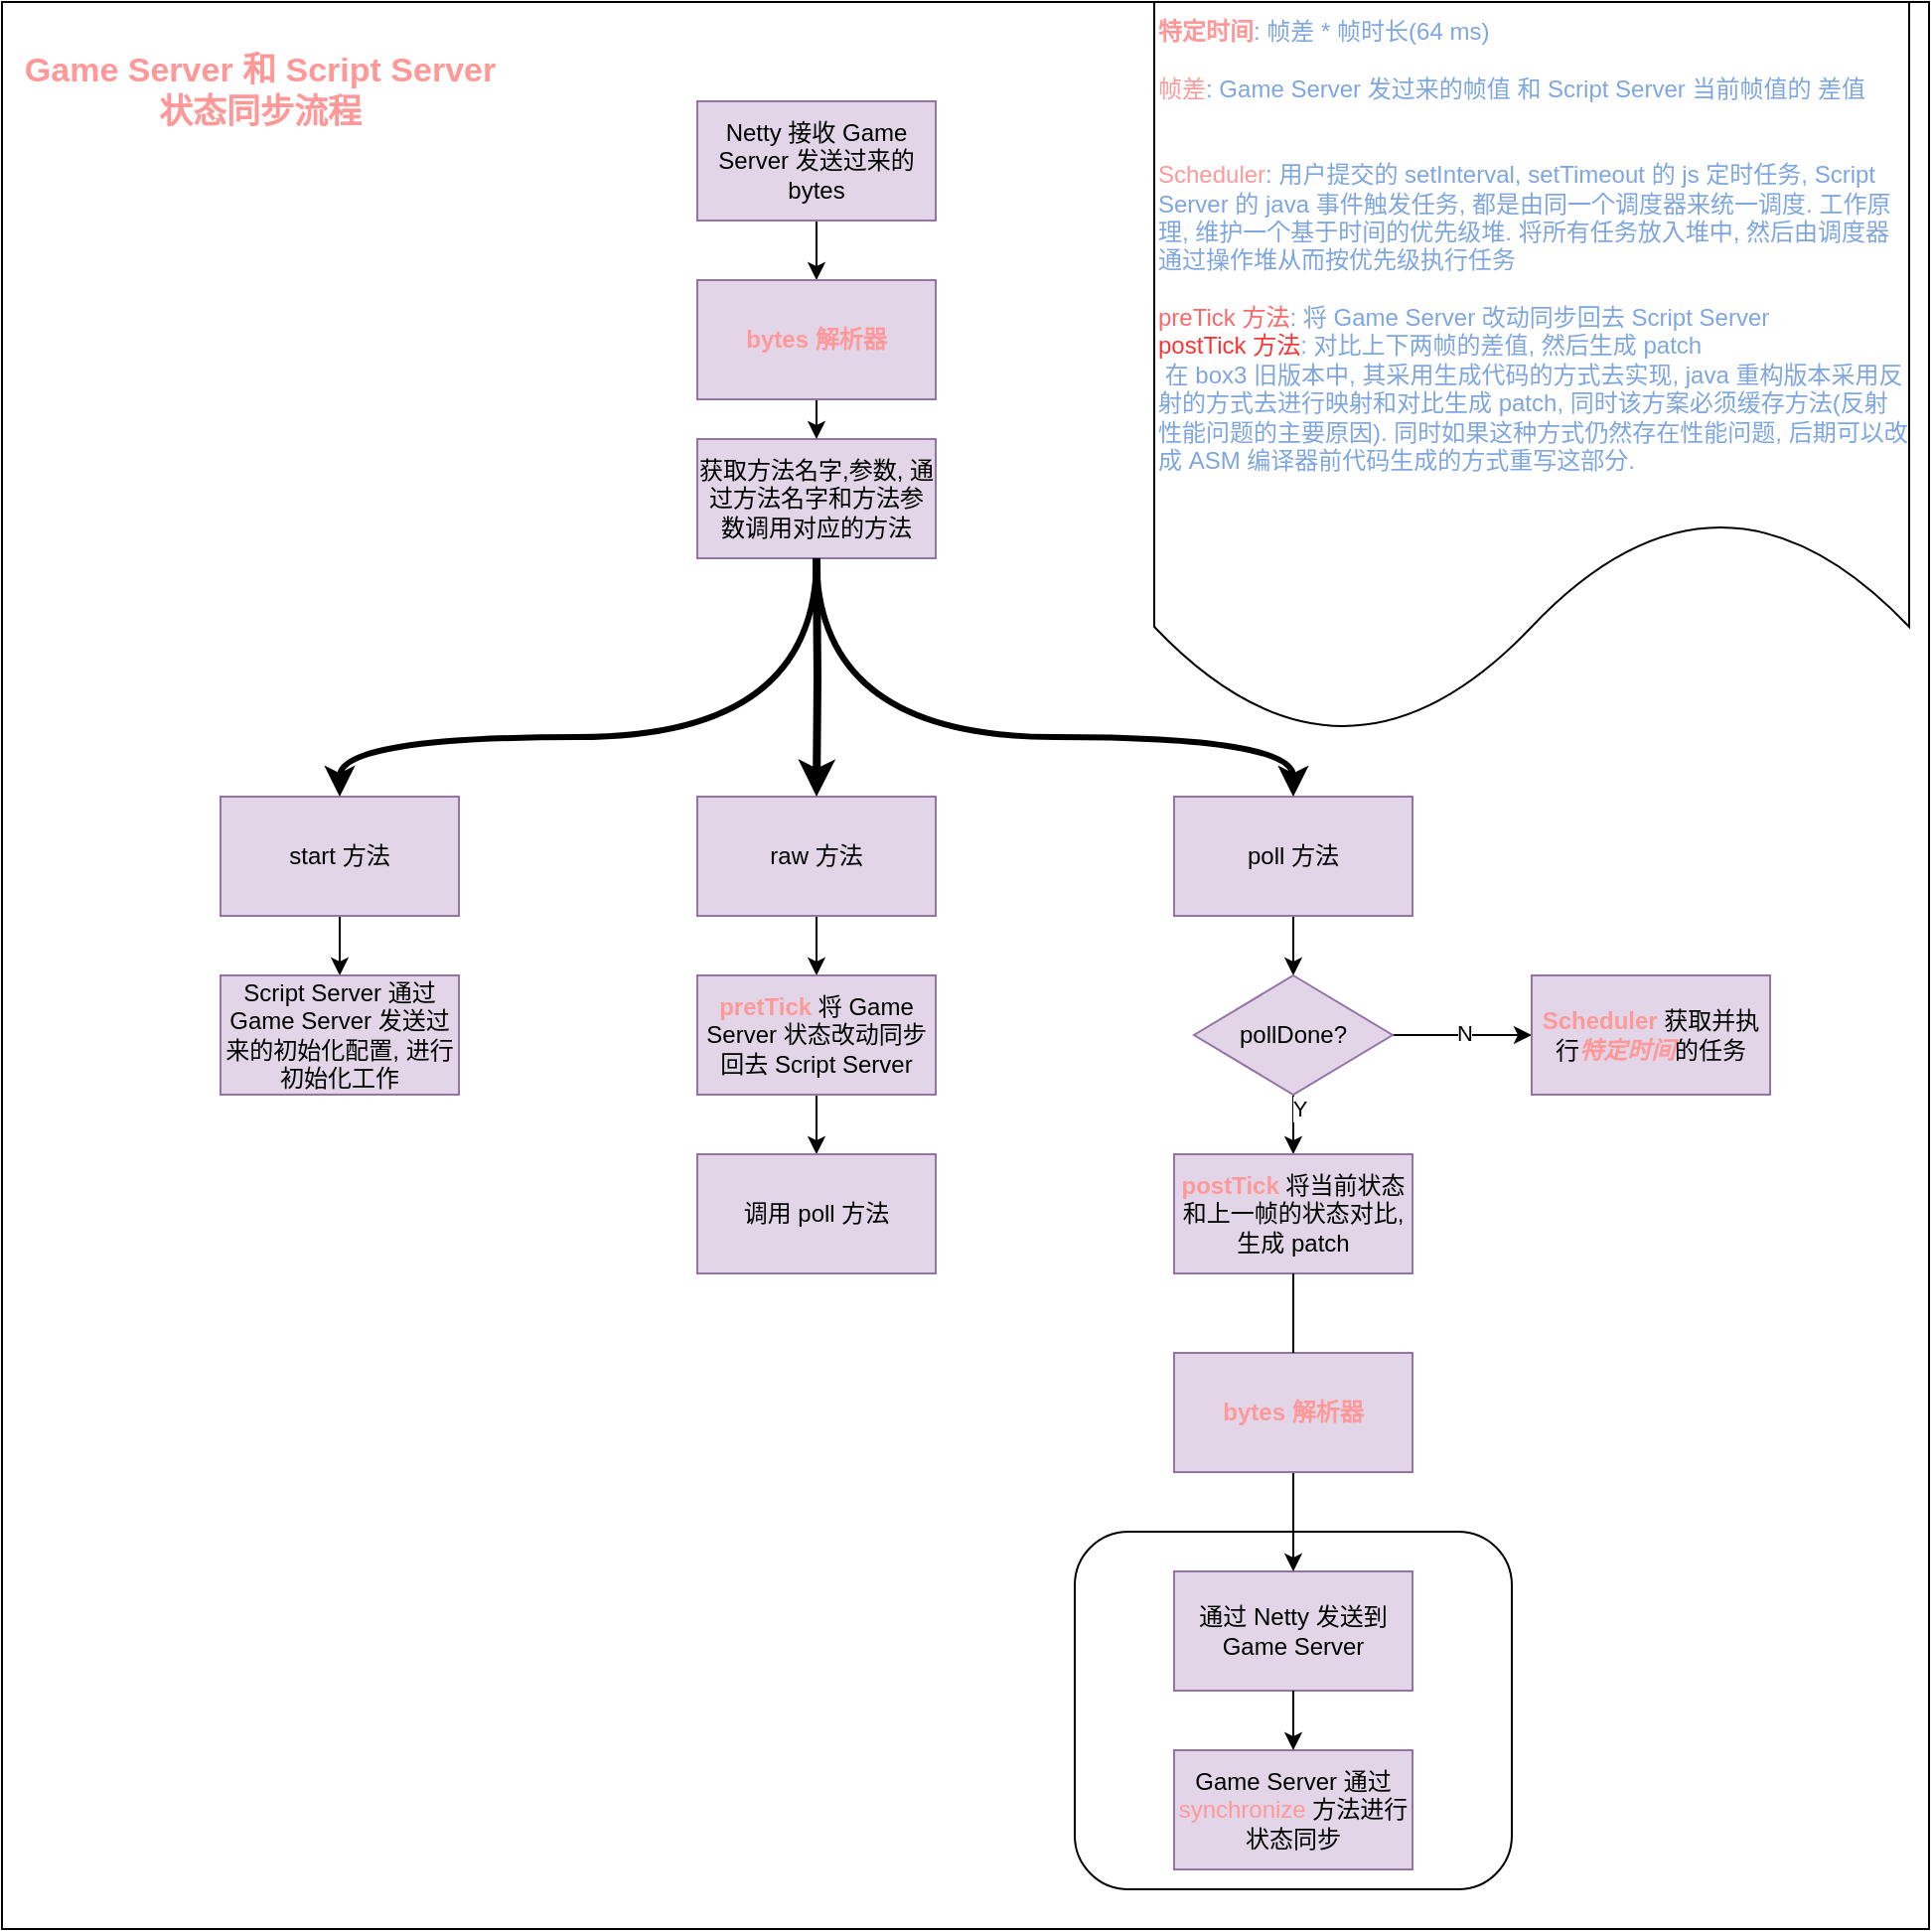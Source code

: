 <mxfile version="20.2.6" type="github">
  <diagram id="EDEEomOcJfc4IdZnWbGH" name="Page-1">
    <mxGraphModel dx="1845" dy="658" grid="1" gridSize="10" guides="1" tooltips="1" connect="1" arrows="1" fold="1" page="1" pageScale="1" pageWidth="827" pageHeight="1169" math="0" shadow="0">
      <root>
        <mxCell id="0" />
        <mxCell id="1" parent="0" />
        <mxCell id="7LyzdLkQbXA0cZ49Apmb-2" value="" style="rounded=0;whiteSpace=wrap;html=1;" parent="1" vertex="1">
          <mxGeometry x="-10" y="10" width="970" height="970" as="geometry" />
        </mxCell>
        <mxCell id="7LyzdLkQbXA0cZ49Apmb-59" value="" style="edgeStyle=orthogonalEdgeStyle;curved=1;orthogonalLoop=1;jettySize=auto;html=1;fontColor=#000000;strokeColor=#000000;strokeWidth=1;" parent="1" source="7LyzdLkQbXA0cZ49Apmb-3" target="7LyzdLkQbXA0cZ49Apmb-21" edge="1">
          <mxGeometry relative="1" as="geometry" />
        </mxCell>
        <mxCell id="7LyzdLkQbXA0cZ49Apmb-53" value="" style="edgeStyle=orthogonalEdgeStyle;curved=1;orthogonalLoop=1;jettySize=auto;html=1;fontColor=#CCCCCC;strokeColor=#000000;strokeWidth=1;" parent="1" source="7LyzdLkQbXA0cZ49Apmb-5" target="7LyzdLkQbXA0cZ49Apmb-11" edge="1">
          <mxGeometry relative="1" as="geometry" />
        </mxCell>
        <mxCell id="7LyzdLkQbXA0cZ49Apmb-5" value="raw 方法" style="rounded=0;whiteSpace=wrap;html=1;fillColor=#e1d5e7;strokeColor=#9673a6;" parent="1" vertex="1">
          <mxGeometry x="340" y="410" width="120" height="60" as="geometry" />
        </mxCell>
        <mxCell id="7LyzdLkQbXA0cZ49Apmb-57" value="" style="edgeStyle=orthogonalEdgeStyle;curved=1;orthogonalLoop=1;jettySize=auto;html=1;fontColor=#000000;strokeColor=#000000;strokeWidth=1;" parent="1" source="7LyzdLkQbXA0cZ49Apmb-7" target="7LyzdLkQbXA0cZ49Apmb-9" edge="1">
          <mxGeometry relative="1" as="geometry" />
        </mxCell>
        <mxCell id="7LyzdLkQbXA0cZ49Apmb-7" value="start 方法" style="rounded=0;whiteSpace=wrap;html=1;fillColor=#e1d5e7;strokeColor=#9673a6;" parent="1" vertex="1">
          <mxGeometry x="100" y="410" width="120" height="60" as="geometry" />
        </mxCell>
        <mxCell id="7LyzdLkQbXA0cZ49Apmb-49" value="" style="edgeStyle=orthogonalEdgeStyle;curved=1;orthogonalLoop=1;jettySize=auto;html=1;fontColor=#CCCCCC;strokeColor=#000000;strokeWidth=1;" parent="1" source="7LyzdLkQbXA0cZ49Apmb-8" target="7LyzdLkQbXA0cZ49Apmb-13" edge="1">
          <mxGeometry relative="1" as="geometry" />
        </mxCell>
        <mxCell id="7LyzdLkQbXA0cZ49Apmb-8" value="poll 方法" style="rounded=0;whiteSpace=wrap;html=1;fillColor=#e1d5e7;strokeColor=#9673a6;" parent="1" vertex="1">
          <mxGeometry x="580" y="410" width="120" height="60" as="geometry" />
        </mxCell>
        <mxCell id="7LyzdLkQbXA0cZ49Apmb-9" value="&lt;span style=&quot;text-align: left&quot;&gt;Script Server 通过 Game Server 发送过来的初始化配置, 进行初始化工作&lt;/span&gt;" style="rounded=0;whiteSpace=wrap;html=1;fillColor=#e1d5e7;strokeColor=#9673a6;" parent="1" vertex="1">
          <mxGeometry x="100" y="500" width="120" height="60" as="geometry" />
        </mxCell>
        <mxCell id="7LyzdLkQbXA0cZ49Apmb-54" value="" style="edgeStyle=orthogonalEdgeStyle;curved=1;orthogonalLoop=1;jettySize=auto;html=1;fontColor=#CCCCCC;strokeColor=#000000;strokeWidth=1;" parent="1" source="7LyzdLkQbXA0cZ49Apmb-11" target="7LyzdLkQbXA0cZ49Apmb-12" edge="1">
          <mxGeometry relative="1" as="geometry" />
        </mxCell>
        <mxCell id="7LyzdLkQbXA0cZ49Apmb-11" value="&lt;b&gt;&lt;font color=&quot;#ff9999&quot;&gt;pretTick&lt;/font&gt;&lt;/b&gt; 将 Game Server 状态改动同步回去 Script Server" style="rounded=0;whiteSpace=wrap;html=1;fillColor=#e1d5e7;strokeColor=#9673a6;" parent="1" vertex="1">
          <mxGeometry x="340" y="500" width="120" height="60" as="geometry" />
        </mxCell>
        <mxCell id="7LyzdLkQbXA0cZ49Apmb-12" value="调用 poll 方法" style="rounded=0;whiteSpace=wrap;html=1;fillColor=#e1d5e7;strokeColor=#9673a6;" parent="1" vertex="1">
          <mxGeometry x="340" y="590" width="120" height="60" as="geometry" />
        </mxCell>
        <mxCell id="7LyzdLkQbXA0cZ49Apmb-50" value="" style="edgeStyle=orthogonalEdgeStyle;curved=1;orthogonalLoop=1;jettySize=auto;html=1;fontColor=#CCCCCC;strokeColor=#000000;strokeWidth=1;" parent="1" source="7LyzdLkQbXA0cZ49Apmb-13" target="7LyzdLkQbXA0cZ49Apmb-16" edge="1">
          <mxGeometry relative="1" as="geometry" />
        </mxCell>
        <mxCell id="7LyzdLkQbXA0cZ49Apmb-60" value="Y" style="edgeLabel;html=1;align=center;verticalAlign=middle;resizable=0;points=[];fontColor=#000000;" parent="7LyzdLkQbXA0cZ49Apmb-50" vertex="1" connectable="0">
          <mxGeometry x="-0.74" y="3" relative="1" as="geometry">
            <mxPoint as="offset" />
          </mxGeometry>
        </mxCell>
        <mxCell id="7LyzdLkQbXA0cZ49Apmb-51" value="" style="edgeStyle=orthogonalEdgeStyle;curved=1;orthogonalLoop=1;jettySize=auto;html=1;fontColor=#CCCCCC;strokeColor=#000000;strokeWidth=1;" parent="1" source="7LyzdLkQbXA0cZ49Apmb-13" target="7LyzdLkQbXA0cZ49Apmb-15" edge="1">
          <mxGeometry relative="1" as="geometry" />
        </mxCell>
        <mxCell id="7LyzdLkQbXA0cZ49Apmb-61" value="N" style="edgeLabel;html=1;align=center;verticalAlign=middle;resizable=0;points=[];fontColor=#000000;" parent="7LyzdLkQbXA0cZ49Apmb-51" vertex="1" connectable="0">
          <mxGeometry x="0.029" y="2" relative="1" as="geometry">
            <mxPoint y="1" as="offset" />
          </mxGeometry>
        </mxCell>
        <mxCell id="7LyzdLkQbXA0cZ49Apmb-13" value="pollDone?" style="rhombus;whiteSpace=wrap;html=1;fillColor=#e1d5e7;strokeColor=#9673a6;" parent="1" vertex="1">
          <mxGeometry x="590" y="500" width="100" height="60" as="geometry" />
        </mxCell>
        <mxCell id="7LyzdLkQbXA0cZ49Apmb-15" value="&lt;font color=&quot;#ff9999&quot;&gt;&lt;b&gt;Scheduler&lt;/b&gt;&lt;/font&gt; 获取并执行&lt;i&gt;&lt;b&gt;&lt;font color=&quot;#ff9999&quot;&gt;特定时间&lt;/font&gt;&lt;/b&gt;&lt;/i&gt;的任务" style="rounded=0;whiteSpace=wrap;html=1;fillColor=#e1d5e7;strokeColor=#9673a6;" parent="1" vertex="1">
          <mxGeometry x="760" y="500" width="120" height="60" as="geometry" />
        </mxCell>
        <mxCell id="7LyzdLkQbXA0cZ49Apmb-16" value="&lt;b&gt;&lt;font color=&quot;#ff9999&quot;&gt;postTick&lt;/font&gt;&lt;/b&gt; 将当前状态和上一帧的状态对比, 生成 patch" style="rounded=0;whiteSpace=wrap;html=1;fillColor=#e1d5e7;strokeColor=#9673a6;" parent="1" vertex="1">
          <mxGeometry x="580" y="590" width="120" height="60" as="geometry" />
        </mxCell>
        <mxCell id="7LyzdLkQbXA0cZ49Apmb-18" value="&lt;font color=&quot;#ff9999&quot;&gt;&lt;b&gt;特定时间&lt;/b&gt;&lt;/font&gt;&lt;font color=&quot;#7ea6e0&quot;&gt;: 帧差 * 帧时长(64 ms)&lt;/font&gt;&lt;br&gt;&lt;br&gt;&lt;font color=&quot;#ff9999&quot;&gt;帧差&lt;/font&gt;&lt;font color=&quot;#7ea6e0&quot;&gt;: Game Server 发过来的帧值 和 Script Server 当前帧值的 差值&lt;/font&gt;&lt;br&gt;&lt;br&gt;&lt;br&gt;&lt;font color=&quot;#ff9999&quot;&gt;Scheduler&lt;/font&gt;&lt;font color=&quot;#7ea6e0&quot;&gt;: 用户提交的 setInterval, setTimeout 的 js 定时任务, Script Server 的 java 事件触发任务, 都是由同一个调度器来统一调度. 工作原理, 维护一个基于时间的优先级堆. 将所有任务放入堆中, 然后由调度器通过操作堆从而按优先级执行任务&lt;/font&gt;&lt;br&gt;&lt;br&gt;&lt;font color=&quot;#ff6666&quot;&gt;preTick 方法&lt;/font&gt;&lt;font color=&quot;#7ea6e0&quot;&gt;: 将 Game Server 改动同步回去 Script Server&lt;/font&gt;&lt;br&gt;&lt;font color=&quot;#ff3333&quot;&gt;postTick 方法&lt;/font&gt;&lt;font color=&quot;#7ea6e0&quot;&gt;: 对比上下两帧的差值, 然后生成 patch&lt;br&gt;&lt;span style=&quot;white-space: pre&quot;&gt; &lt;/span&gt;在 box3 旧版本中, 其采用生成代码的方式去实现, java 重构版本采用反射的方式去进行映射和对比生成 patch, 同时该方案必须缓存方法(反射性能问题的主要原因). 同时如果这种方式仍然存在性能问题, 后期可以改成 ASM 编译器前代码生成的方式重写这部分.&lt;br&gt;&lt;br&gt;&lt;/font&gt;" style="shape=document;whiteSpace=wrap;html=1;boundedLbl=1;align=left;" parent="1" vertex="1">
          <mxGeometry x="570" y="10" width="380" height="370" as="geometry" />
        </mxCell>
        <mxCell id="7LyzdLkQbXA0cZ49Apmb-20" value="获取方法名字,参数, 通过方法名字和方法参数调用对应的方法" style="rounded=0;whiteSpace=wrap;html=1;fillColor=#e1d5e7;strokeColor=#9673a6;" parent="1" vertex="1">
          <mxGeometry x="340" y="230" width="120" height="60" as="geometry" />
        </mxCell>
        <mxCell id="7LyzdLkQbXA0cZ49Apmb-58" value="" style="edgeStyle=orthogonalEdgeStyle;curved=1;orthogonalLoop=1;jettySize=auto;html=1;fontColor=#000000;strokeColor=#000000;strokeWidth=1;" parent="1" source="7LyzdLkQbXA0cZ49Apmb-21" target="7LyzdLkQbXA0cZ49Apmb-20" edge="1">
          <mxGeometry relative="1" as="geometry" />
        </mxCell>
        <mxCell id="7LyzdLkQbXA0cZ49Apmb-21" value="&lt;font color=&quot;#ff9999&quot;&gt;&lt;b&gt;bytes 解析器&lt;/b&gt;&lt;/font&gt;" style="rounded=0;whiteSpace=wrap;html=1;fillColor=#e1d5e7;strokeColor=#9673a6;" parent="1" vertex="1">
          <mxGeometry x="340" y="150" width="120" height="60" as="geometry" />
        </mxCell>
        <mxCell id="7LyzdLkQbXA0cZ49Apmb-35" value="" style="edgeStyle=orthogonalEdgeStyle;rounded=0;orthogonalLoop=1;jettySize=auto;html=1;fontColor=#CCCCCC;strokeColor=#000000;strokeWidth=4;" parent="1" target="7LyzdLkQbXA0cZ49Apmb-5" edge="1">
          <mxGeometry relative="1" as="geometry">
            <mxPoint x="400" y="290" as="sourcePoint" />
          </mxGeometry>
        </mxCell>
        <mxCell id="7LyzdLkQbXA0cZ49Apmb-40" value="" style="edgeStyle=orthogonalEdgeStyle;orthogonalLoop=1;jettySize=auto;html=1;fontColor=#CCCCCC;strokeColor=#000000;entryX=0.5;entryY=0;entryDx=0;entryDy=0;curved=1;strokeWidth=3;exitX=0.5;exitY=1;exitDx=0;exitDy=0;" parent="1" source="7LyzdLkQbXA0cZ49Apmb-20" target="7LyzdLkQbXA0cZ49Apmb-7" edge="1">
          <mxGeometry relative="1" as="geometry">
            <mxPoint x="420" y="290" as="sourcePoint" />
            <mxPoint x="420" y="410" as="targetPoint" />
            <Array as="points">
              <mxPoint x="400" y="380" />
              <mxPoint x="160" y="380" />
            </Array>
          </mxGeometry>
        </mxCell>
        <mxCell id="7LyzdLkQbXA0cZ49Apmb-42" value="" style="edgeStyle=orthogonalEdgeStyle;orthogonalLoop=1;jettySize=auto;html=1;fontColor=#CCCCCC;strokeColor=#000000;entryX=0.5;entryY=0;entryDx=0;entryDy=0;exitX=0.5;exitY=1;exitDx=0;exitDy=0;curved=1;strokeWidth=3;" parent="1" source="7LyzdLkQbXA0cZ49Apmb-20" target="7LyzdLkQbXA0cZ49Apmb-8" edge="1">
          <mxGeometry relative="1" as="geometry">
            <mxPoint x="400" y="340" as="sourcePoint" />
            <mxPoint x="400" y="410" as="targetPoint" />
            <Array as="points">
              <mxPoint x="400" y="380" />
              <mxPoint x="640" y="380" />
            </Array>
          </mxGeometry>
        </mxCell>
        <mxCell id="7LyzdLkQbXA0cZ49Apmb-3" value="Netty 接收 Game Server 发送过来的 bytes" style="rounded=0;whiteSpace=wrap;html=1;fillColor=#e1d5e7;strokeColor=#9673a6;" parent="1" vertex="1">
          <mxGeometry x="340" y="60" width="120" height="60" as="geometry" />
        </mxCell>
        <mxCell id="7LyzdLkQbXA0cZ49Apmb-70" value="" style="rounded=1;whiteSpace=wrap;html=1;" parent="1" vertex="1">
          <mxGeometry x="530" y="780" width="220" height="180" as="geometry" />
        </mxCell>
        <mxCell id="7LyzdLkQbXA0cZ49Apmb-17" value="通过 Netty 发送到 Game Server" style="rounded=0;whiteSpace=wrap;html=1;fillColor=#e1d5e7;strokeColor=#9673a6;" parent="1" vertex="1">
          <mxGeometry x="580" y="800" width="120" height="60" as="geometry" />
        </mxCell>
        <mxCell id="7LyzdLkQbXA0cZ49Apmb-62" value="Game Server 通过 &lt;font color=&quot;#ff9999&quot;&gt;synchronize&lt;/font&gt; 方法进行状态同步" style="rounded=0;whiteSpace=wrap;html=1;fillColor=#e1d5e7;strokeColor=#9673a6;" parent="1" vertex="1">
          <mxGeometry x="580" y="890" width="120" height="60" as="geometry" />
        </mxCell>
        <mxCell id="7LyzdLkQbXA0cZ49Apmb-52" value="" style="edgeStyle=orthogonalEdgeStyle;curved=1;orthogonalLoop=1;jettySize=auto;html=1;fontColor=#CCCCCC;strokeColor=#000000;strokeWidth=1;startArrow=none;" parent="1" source="7LyzdLkQbXA0cZ49Apmb-80" target="7LyzdLkQbXA0cZ49Apmb-17" edge="1">
          <mxGeometry relative="1" as="geometry" />
        </mxCell>
        <mxCell id="7LyzdLkQbXA0cZ49Apmb-63" value="" style="edgeStyle=orthogonalEdgeStyle;curved=1;orthogonalLoop=1;jettySize=auto;html=1;fontColor=#000000;strokeColor=#000000;strokeWidth=1;" parent="1" source="7LyzdLkQbXA0cZ49Apmb-17" target="7LyzdLkQbXA0cZ49Apmb-62" edge="1">
          <mxGeometry relative="1" as="geometry" />
        </mxCell>
        <mxCell id="7LyzdLkQbXA0cZ49Apmb-71" value="&lt;font style=&quot;font-size: 17px&quot;&gt;&lt;b&gt;Game Server 和 Script Server 状态同步流程&lt;/b&gt;&lt;/font&gt;" style="text;html=1;strokeColor=none;fillColor=none;align=center;verticalAlign=middle;whiteSpace=wrap;rounded=0;fontColor=#FF9999;strokeWidth=4;" parent="1" vertex="1">
          <mxGeometry y="40" width="240" height="30" as="geometry" />
        </mxCell>
        <mxCell id="7LyzdLkQbXA0cZ49Apmb-80" value="&lt;font color=&quot;#ff9999&quot;&gt;&lt;b&gt;bytes 解析器&lt;/b&gt;&lt;/font&gt;" style="rounded=0;whiteSpace=wrap;html=1;fillColor=#e1d5e7;strokeColor=#9673a6;" parent="1" vertex="1">
          <mxGeometry x="580" y="690" width="120" height="60" as="geometry" />
        </mxCell>
        <mxCell id="7LyzdLkQbXA0cZ49Apmb-81" value="" style="edgeStyle=orthogonalEdgeStyle;curved=1;orthogonalLoop=1;jettySize=auto;html=1;fontColor=#CCCCCC;strokeColor=#000000;strokeWidth=1;endArrow=none;" parent="1" source="7LyzdLkQbXA0cZ49Apmb-16" target="7LyzdLkQbXA0cZ49Apmb-80" edge="1">
          <mxGeometry relative="1" as="geometry">
            <mxPoint x="640" y="650" as="sourcePoint" />
            <mxPoint x="640" y="800" as="targetPoint" />
          </mxGeometry>
        </mxCell>
      </root>
    </mxGraphModel>
  </diagram>
</mxfile>
